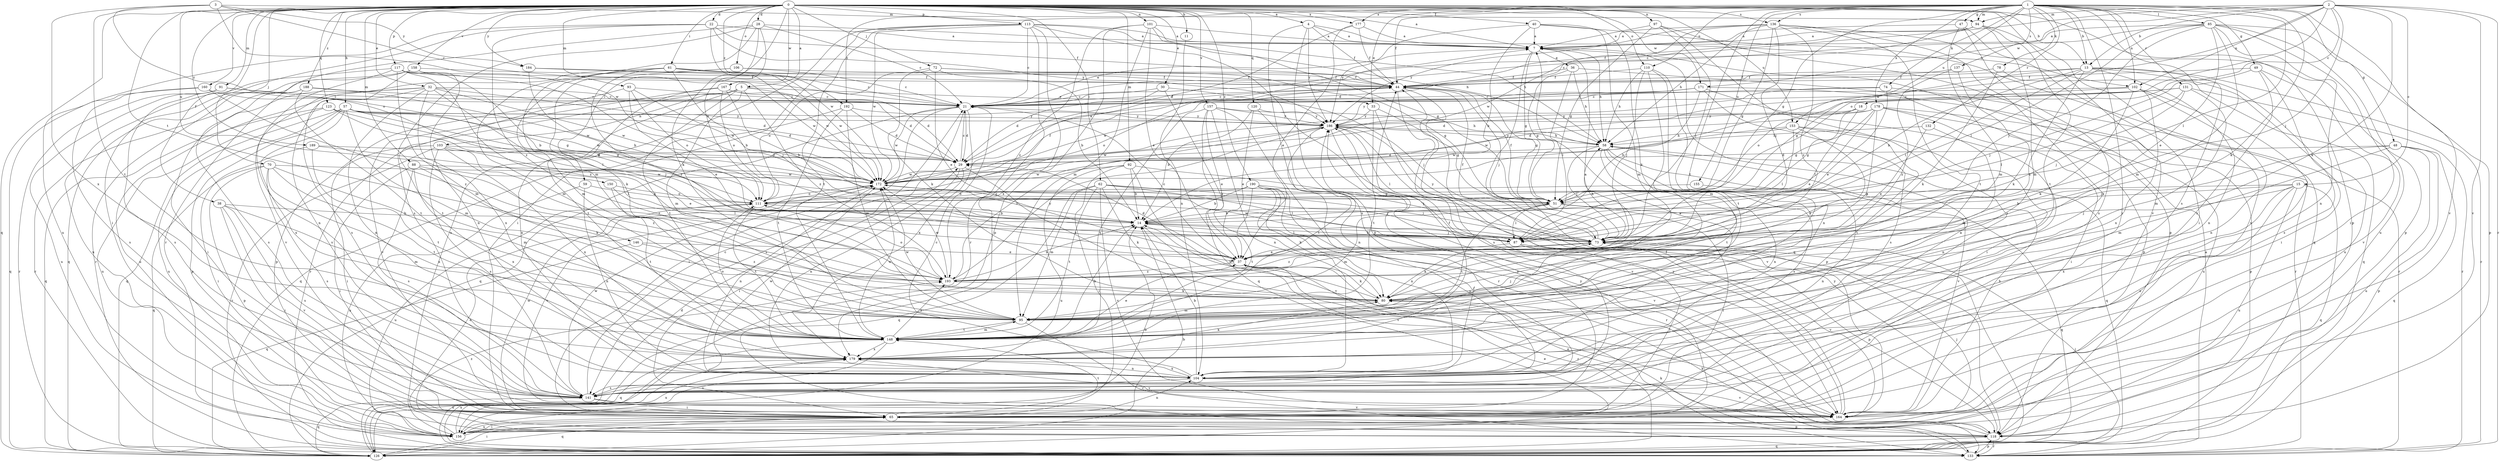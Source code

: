 strict digraph  {
0;
1;
2;
3;
4;
5;
7;
11;
13;
14;
15;
18;
21;
22;
28;
29;
30;
32;
33;
36;
37;
38;
40;
44;
47;
48;
49;
51;
57;
58;
59;
61;
62;
65;
70;
72;
73;
74;
78;
80;
85;
87;
88;
91;
92;
93;
94;
95;
97;
101;
102;
103;
104;
106;
110;
111;
113;
117;
118;
120;
123;
126;
131;
132;
133;
136;
137;
141;
146;
148;
150;
153;
155;
156;
157;
158;
160;
164;
167;
171;
172;
177;
178;
179;
184;
186;
188;
189;
190;
192;
193;
0 -> 4  [label=a];
0 -> 5  [label=a];
0 -> 7  [label=a];
0 -> 11  [label=b];
0 -> 13  [label=b];
0 -> 22  [label=d];
0 -> 28  [label=d];
0 -> 30  [label=e];
0 -> 32  [label=e];
0 -> 38  [label=f];
0 -> 40  [label=f];
0 -> 57  [label=h];
0 -> 59  [label=i];
0 -> 61  [label=i];
0 -> 62  [label=i];
0 -> 70  [label=j];
0 -> 72  [label=j];
0 -> 88  [label=m];
0 -> 91  [label=m];
0 -> 92  [label=m];
0 -> 93  [label=m];
0 -> 97  [label=n];
0 -> 101  [label=n];
0 -> 106  [label=o];
0 -> 110  [label=o];
0 -> 113  [label=p];
0 -> 117  [label=p];
0 -> 118  [label=p];
0 -> 120  [label=q];
0 -> 123  [label=q];
0 -> 126  [label=q];
0 -> 136  [label=s];
0 -> 146  [label=t];
0 -> 150  [label=u];
0 -> 153  [label=u];
0 -> 157  [label=v];
0 -> 158  [label=v];
0 -> 160  [label=v];
0 -> 164  [label=v];
0 -> 167  [label=w];
0 -> 171  [label=w];
0 -> 177  [label=x];
0 -> 184  [label=y];
0 -> 188  [label=z];
0 -> 189  [label=z];
0 -> 190  [label=z];
0 -> 192  [label=z];
1 -> 13  [label=b];
1 -> 33  [label=e];
1 -> 44  [label=f];
1 -> 47  [label=g];
1 -> 48  [label=g];
1 -> 49  [label=g];
1 -> 51  [label=g];
1 -> 65  [label=i];
1 -> 74  [label=k];
1 -> 78  [label=k];
1 -> 80  [label=k];
1 -> 85  [label=l];
1 -> 87  [label=l];
1 -> 94  [label=m];
1 -> 102  [label=n];
1 -> 110  [label=o];
1 -> 131  [label=r];
1 -> 132  [label=r];
1 -> 136  [label=s];
1 -> 137  [label=s];
1 -> 141  [label=s];
1 -> 148  [label=t];
1 -> 153  [label=u];
1 -> 155  [label=u];
1 -> 164  [label=v];
1 -> 177  [label=x];
1 -> 178  [label=x];
1 -> 192  [label=z];
2 -> 13  [label=b];
2 -> 15  [label=c];
2 -> 18  [label=c];
2 -> 21  [label=c];
2 -> 73  [label=j];
2 -> 80  [label=k];
2 -> 94  [label=m];
2 -> 102  [label=n];
2 -> 111  [label=o];
2 -> 133  [label=r];
2 -> 164  [label=v];
2 -> 171  [label=w];
2 -> 172  [label=w];
3 -> 21  [label=c];
3 -> 94  [label=m];
3 -> 111  [label=o];
3 -> 148  [label=t];
3 -> 172  [label=w];
3 -> 179  [label=x];
3 -> 184  [label=y];
4 -> 7  [label=a];
4 -> 44  [label=f];
4 -> 102  [label=n];
4 -> 118  [label=p];
4 -> 141  [label=s];
4 -> 186  [label=y];
5 -> 29  [label=d];
5 -> 33  [label=e];
5 -> 95  [label=m];
5 -> 103  [label=n];
5 -> 104  [label=n];
5 -> 118  [label=p];
5 -> 133  [label=r];
5 -> 148  [label=t];
5 -> 193  [label=z];
7 -> 36  [label=e];
7 -> 51  [label=g];
7 -> 58  [label=h];
7 -> 126  [label=q];
11 -> 104  [label=n];
13 -> 14  [label=b];
13 -> 44  [label=f];
13 -> 51  [label=g];
13 -> 65  [label=i];
13 -> 87  [label=l];
13 -> 104  [label=n];
13 -> 133  [label=r];
13 -> 156  [label=u];
13 -> 193  [label=z];
14 -> 73  [label=j];
14 -> 87  [label=l];
14 -> 164  [label=v];
15 -> 14  [label=b];
15 -> 51  [label=g];
15 -> 73  [label=j];
15 -> 126  [label=q];
15 -> 141  [label=s];
15 -> 156  [label=u];
15 -> 179  [label=x];
18 -> 29  [label=d];
18 -> 51  [label=g];
18 -> 87  [label=l];
18 -> 186  [label=y];
21 -> 7  [label=a];
21 -> 29  [label=d];
21 -> 44  [label=f];
21 -> 65  [label=i];
21 -> 126  [label=q];
21 -> 141  [label=s];
21 -> 172  [label=w];
21 -> 179  [label=x];
21 -> 186  [label=y];
22 -> 7  [label=a];
22 -> 44  [label=f];
22 -> 65  [label=i];
22 -> 156  [label=u];
22 -> 172  [label=w];
22 -> 186  [label=y];
22 -> 193  [label=z];
28 -> 7  [label=a];
28 -> 21  [label=c];
28 -> 80  [label=k];
28 -> 95  [label=m];
28 -> 111  [label=o];
28 -> 133  [label=r];
28 -> 141  [label=s];
29 -> 21  [label=c];
29 -> 65  [label=i];
29 -> 80  [label=k];
29 -> 104  [label=n];
29 -> 172  [label=w];
30 -> 21  [label=c];
30 -> 29  [label=d];
30 -> 73  [label=j];
30 -> 80  [label=k];
32 -> 21  [label=c];
32 -> 29  [label=d];
32 -> 65  [label=i];
32 -> 87  [label=l];
32 -> 104  [label=n];
32 -> 141  [label=s];
32 -> 156  [label=u];
32 -> 172  [label=w];
32 -> 179  [label=x];
33 -> 51  [label=g];
33 -> 148  [label=t];
33 -> 164  [label=v];
33 -> 186  [label=y];
36 -> 44  [label=f];
36 -> 51  [label=g];
36 -> 58  [label=h];
36 -> 87  [label=l];
36 -> 118  [label=p];
37 -> 21  [label=c];
37 -> 29  [label=d];
37 -> 80  [label=k];
37 -> 133  [label=r];
37 -> 193  [label=z];
38 -> 14  [label=b];
38 -> 65  [label=i];
38 -> 95  [label=m];
38 -> 141  [label=s];
38 -> 164  [label=v];
40 -> 7  [label=a];
40 -> 14  [label=b];
40 -> 80  [label=k];
40 -> 95  [label=m];
40 -> 126  [label=q];
40 -> 186  [label=y];
44 -> 21  [label=c];
44 -> 51  [label=g];
44 -> 73  [label=j];
44 -> 111  [label=o];
44 -> 118  [label=p];
44 -> 141  [label=s];
47 -> 7  [label=a];
47 -> 65  [label=i];
47 -> 95  [label=m];
47 -> 141  [label=s];
48 -> 29  [label=d];
48 -> 73  [label=j];
48 -> 95  [label=m];
48 -> 118  [label=p];
48 -> 126  [label=q];
48 -> 156  [label=u];
49 -> 44  [label=f];
49 -> 73  [label=j];
49 -> 141  [label=s];
49 -> 164  [label=v];
49 -> 179  [label=x];
51 -> 14  [label=b];
51 -> 44  [label=f];
51 -> 65  [label=i];
51 -> 87  [label=l];
51 -> 95  [label=m];
51 -> 126  [label=q];
51 -> 148  [label=t];
57 -> 29  [label=d];
57 -> 51  [label=g];
57 -> 95  [label=m];
57 -> 118  [label=p];
57 -> 126  [label=q];
57 -> 156  [label=u];
57 -> 172  [label=w];
57 -> 179  [label=x];
57 -> 186  [label=y];
58 -> 29  [label=d];
58 -> 73  [label=j];
58 -> 104  [label=n];
58 -> 126  [label=q];
58 -> 141  [label=s];
58 -> 148  [label=t];
58 -> 164  [label=v];
58 -> 186  [label=y];
59 -> 104  [label=n];
59 -> 111  [label=o];
59 -> 156  [label=u];
61 -> 14  [label=b];
61 -> 21  [label=c];
61 -> 44  [label=f];
61 -> 95  [label=m];
61 -> 164  [label=v];
61 -> 172  [label=w];
61 -> 193  [label=z];
62 -> 51  [label=g];
62 -> 73  [label=j];
62 -> 80  [label=k];
62 -> 87  [label=l];
62 -> 95  [label=m];
62 -> 126  [label=q];
62 -> 148  [label=t];
62 -> 164  [label=v];
65 -> 7  [label=a];
65 -> 104  [label=n];
65 -> 118  [label=p];
65 -> 126  [label=q];
65 -> 148  [label=t];
65 -> 156  [label=u];
65 -> 172  [label=w];
65 -> 186  [label=y];
70 -> 95  [label=m];
70 -> 118  [label=p];
70 -> 126  [label=q];
70 -> 141  [label=s];
70 -> 148  [label=t];
70 -> 172  [label=w];
70 -> 179  [label=x];
72 -> 14  [label=b];
72 -> 37  [label=e];
72 -> 44  [label=f];
72 -> 51  [label=g];
72 -> 80  [label=k];
72 -> 111  [label=o];
73 -> 37  [label=e];
73 -> 44  [label=f];
73 -> 58  [label=h];
73 -> 80  [label=k];
73 -> 186  [label=y];
74 -> 21  [label=c];
74 -> 29  [label=d];
74 -> 37  [label=e];
74 -> 133  [label=r];
78 -> 44  [label=f];
78 -> 80  [label=k];
78 -> 126  [label=q];
80 -> 7  [label=a];
80 -> 14  [label=b];
80 -> 95  [label=m];
85 -> 7  [label=a];
85 -> 21  [label=c];
85 -> 37  [label=e];
85 -> 65  [label=i];
85 -> 73  [label=j];
85 -> 87  [label=l];
85 -> 95  [label=m];
85 -> 104  [label=n];
85 -> 118  [label=p];
85 -> 156  [label=u];
87 -> 14  [label=b];
87 -> 65  [label=i];
87 -> 118  [label=p];
87 -> 164  [label=v];
87 -> 172  [label=w];
87 -> 193  [label=z];
88 -> 65  [label=i];
88 -> 80  [label=k];
88 -> 141  [label=s];
88 -> 172  [label=w];
88 -> 179  [label=x];
88 -> 193  [label=z];
91 -> 21  [label=c];
91 -> 51  [label=g];
91 -> 133  [label=r];
91 -> 141  [label=s];
91 -> 156  [label=u];
92 -> 14  [label=b];
92 -> 65  [label=i];
92 -> 73  [label=j];
92 -> 156  [label=u];
92 -> 164  [label=v];
92 -> 172  [label=w];
93 -> 21  [label=c];
93 -> 37  [label=e];
93 -> 111  [label=o];
93 -> 148  [label=t];
93 -> 172  [label=w];
94 -> 7  [label=a];
94 -> 29  [label=d];
94 -> 44  [label=f];
94 -> 95  [label=m];
94 -> 148  [label=t];
94 -> 164  [label=v];
95 -> 73  [label=j];
95 -> 133  [label=r];
95 -> 148  [label=t];
95 -> 172  [label=w];
97 -> 7  [label=a];
97 -> 51  [label=g];
97 -> 73  [label=j];
97 -> 118  [label=p];
97 -> 141  [label=s];
101 -> 7  [label=a];
101 -> 37  [label=e];
101 -> 51  [label=g];
101 -> 58  [label=h];
101 -> 95  [label=m];
101 -> 118  [label=p];
101 -> 193  [label=z];
102 -> 21  [label=c];
102 -> 65  [label=i];
102 -> 80  [label=k];
102 -> 104  [label=n];
102 -> 111  [label=o];
102 -> 179  [label=x];
103 -> 29  [label=d];
103 -> 37  [label=e];
103 -> 65  [label=i];
103 -> 133  [label=r];
103 -> 141  [label=s];
103 -> 179  [label=x];
103 -> 193  [label=z];
104 -> 7  [label=a];
104 -> 14  [label=b];
104 -> 21  [label=c];
104 -> 141  [label=s];
104 -> 164  [label=v];
104 -> 172  [label=w];
104 -> 179  [label=x];
106 -> 21  [label=c];
106 -> 44  [label=f];
106 -> 80  [label=k];
106 -> 95  [label=m];
110 -> 44  [label=f];
110 -> 58  [label=h];
110 -> 73  [label=j];
110 -> 95  [label=m];
110 -> 104  [label=n];
110 -> 148  [label=t];
111 -> 14  [label=b];
111 -> 148  [label=t];
111 -> 156  [label=u];
113 -> 7  [label=a];
113 -> 21  [label=c];
113 -> 58  [label=h];
113 -> 65  [label=i];
113 -> 73  [label=j];
113 -> 133  [label=r];
113 -> 148  [label=t];
113 -> 156  [label=u];
113 -> 172  [label=w];
113 -> 179  [label=x];
117 -> 14  [label=b];
117 -> 44  [label=f];
117 -> 95  [label=m];
117 -> 104  [label=n];
117 -> 156  [label=u];
117 -> 172  [label=w];
117 -> 193  [label=z];
118 -> 37  [label=e];
118 -> 80  [label=k];
118 -> 111  [label=o];
118 -> 126  [label=q];
118 -> 133  [label=r];
118 -> 186  [label=y];
120 -> 14  [label=b];
120 -> 37  [label=e];
120 -> 104  [label=n];
120 -> 186  [label=y];
123 -> 73  [label=j];
123 -> 111  [label=o];
123 -> 126  [label=q];
123 -> 156  [label=u];
123 -> 186  [label=y];
126 -> 14  [label=b];
126 -> 29  [label=d];
126 -> 37  [label=e];
126 -> 65  [label=i];
126 -> 179  [label=x];
131 -> 21  [label=c];
131 -> 29  [label=d];
131 -> 73  [label=j];
131 -> 87  [label=l];
131 -> 95  [label=m];
131 -> 133  [label=r];
132 -> 37  [label=e];
132 -> 58  [label=h];
132 -> 95  [label=m];
133 -> 7  [label=a];
133 -> 73  [label=j];
133 -> 80  [label=k];
133 -> 118  [label=p];
133 -> 179  [label=x];
136 -> 7  [label=a];
136 -> 51  [label=g];
136 -> 58  [label=h];
136 -> 73  [label=j];
136 -> 118  [label=p];
136 -> 148  [label=t];
136 -> 172  [label=w];
136 -> 179  [label=x];
136 -> 186  [label=y];
136 -> 193  [label=z];
137 -> 44  [label=f];
137 -> 80  [label=k];
137 -> 193  [label=z];
141 -> 21  [label=c];
141 -> 65  [label=i];
141 -> 126  [label=q];
141 -> 164  [label=v];
141 -> 172  [label=w];
146 -> 37  [label=e];
146 -> 126  [label=q];
146 -> 193  [label=z];
148 -> 14  [label=b];
148 -> 37  [label=e];
148 -> 95  [label=m];
148 -> 111  [label=o];
148 -> 126  [label=q];
148 -> 156  [label=u];
148 -> 172  [label=w];
148 -> 179  [label=x];
148 -> 193  [label=z];
150 -> 87  [label=l];
150 -> 111  [label=o];
150 -> 148  [label=t];
153 -> 58  [label=h];
153 -> 80  [label=k];
153 -> 87  [label=l];
153 -> 104  [label=n];
153 -> 148  [label=t];
153 -> 172  [label=w];
155 -> 104  [label=n];
155 -> 111  [label=o];
156 -> 14  [label=b];
156 -> 65  [label=i];
156 -> 73  [label=j];
156 -> 179  [label=x];
156 -> 186  [label=y];
156 -> 193  [label=z];
157 -> 37  [label=e];
157 -> 58  [label=h];
157 -> 104  [label=n];
157 -> 126  [label=q];
157 -> 133  [label=r];
157 -> 179  [label=x];
157 -> 186  [label=y];
158 -> 44  [label=f];
158 -> 73  [label=j];
158 -> 104  [label=n];
158 -> 126  [label=q];
158 -> 133  [label=r];
158 -> 141  [label=s];
160 -> 21  [label=c];
160 -> 126  [label=q];
160 -> 141  [label=s];
160 -> 193  [label=z];
164 -> 44  [label=f];
164 -> 58  [label=h];
164 -> 186  [label=y];
167 -> 14  [label=b];
167 -> 21  [label=c];
167 -> 29  [label=d];
167 -> 111  [label=o];
167 -> 148  [label=t];
167 -> 164  [label=v];
171 -> 14  [label=b];
171 -> 21  [label=c];
171 -> 65  [label=i];
171 -> 133  [label=r];
171 -> 141  [label=s];
171 -> 172  [label=w];
171 -> 186  [label=y];
172 -> 7  [label=a];
172 -> 44  [label=f];
172 -> 73  [label=j];
172 -> 104  [label=n];
172 -> 111  [label=o];
172 -> 164  [label=v];
177 -> 7  [label=a];
177 -> 29  [label=d];
177 -> 37  [label=e];
177 -> 44  [label=f];
178 -> 37  [label=e];
178 -> 51  [label=g];
178 -> 65  [label=i];
178 -> 118  [label=p];
178 -> 156  [label=u];
178 -> 172  [label=w];
178 -> 186  [label=y];
178 -> 193  [label=z];
179 -> 44  [label=f];
179 -> 80  [label=k];
179 -> 104  [label=n];
179 -> 164  [label=v];
184 -> 14  [label=b];
184 -> 44  [label=f];
184 -> 172  [label=w];
186 -> 58  [label=h];
186 -> 87  [label=l];
186 -> 148  [label=t];
186 -> 164  [label=v];
186 -> 172  [label=w];
186 -> 193  [label=z];
188 -> 21  [label=c];
188 -> 133  [label=r];
188 -> 141  [label=s];
188 -> 148  [label=t];
188 -> 172  [label=w];
189 -> 29  [label=d];
189 -> 65  [label=i];
189 -> 87  [label=l];
189 -> 148  [label=t];
190 -> 14  [label=b];
190 -> 80  [label=k];
190 -> 104  [label=n];
190 -> 111  [label=o];
190 -> 133  [label=r];
190 -> 141  [label=s];
190 -> 148  [label=t];
190 -> 164  [label=v];
192 -> 29  [label=d];
192 -> 95  [label=m];
192 -> 126  [label=q];
192 -> 148  [label=t];
192 -> 186  [label=y];
193 -> 14  [label=b];
193 -> 80  [label=k];
193 -> 111  [label=o];
193 -> 172  [label=w];
193 -> 186  [label=y];
}
